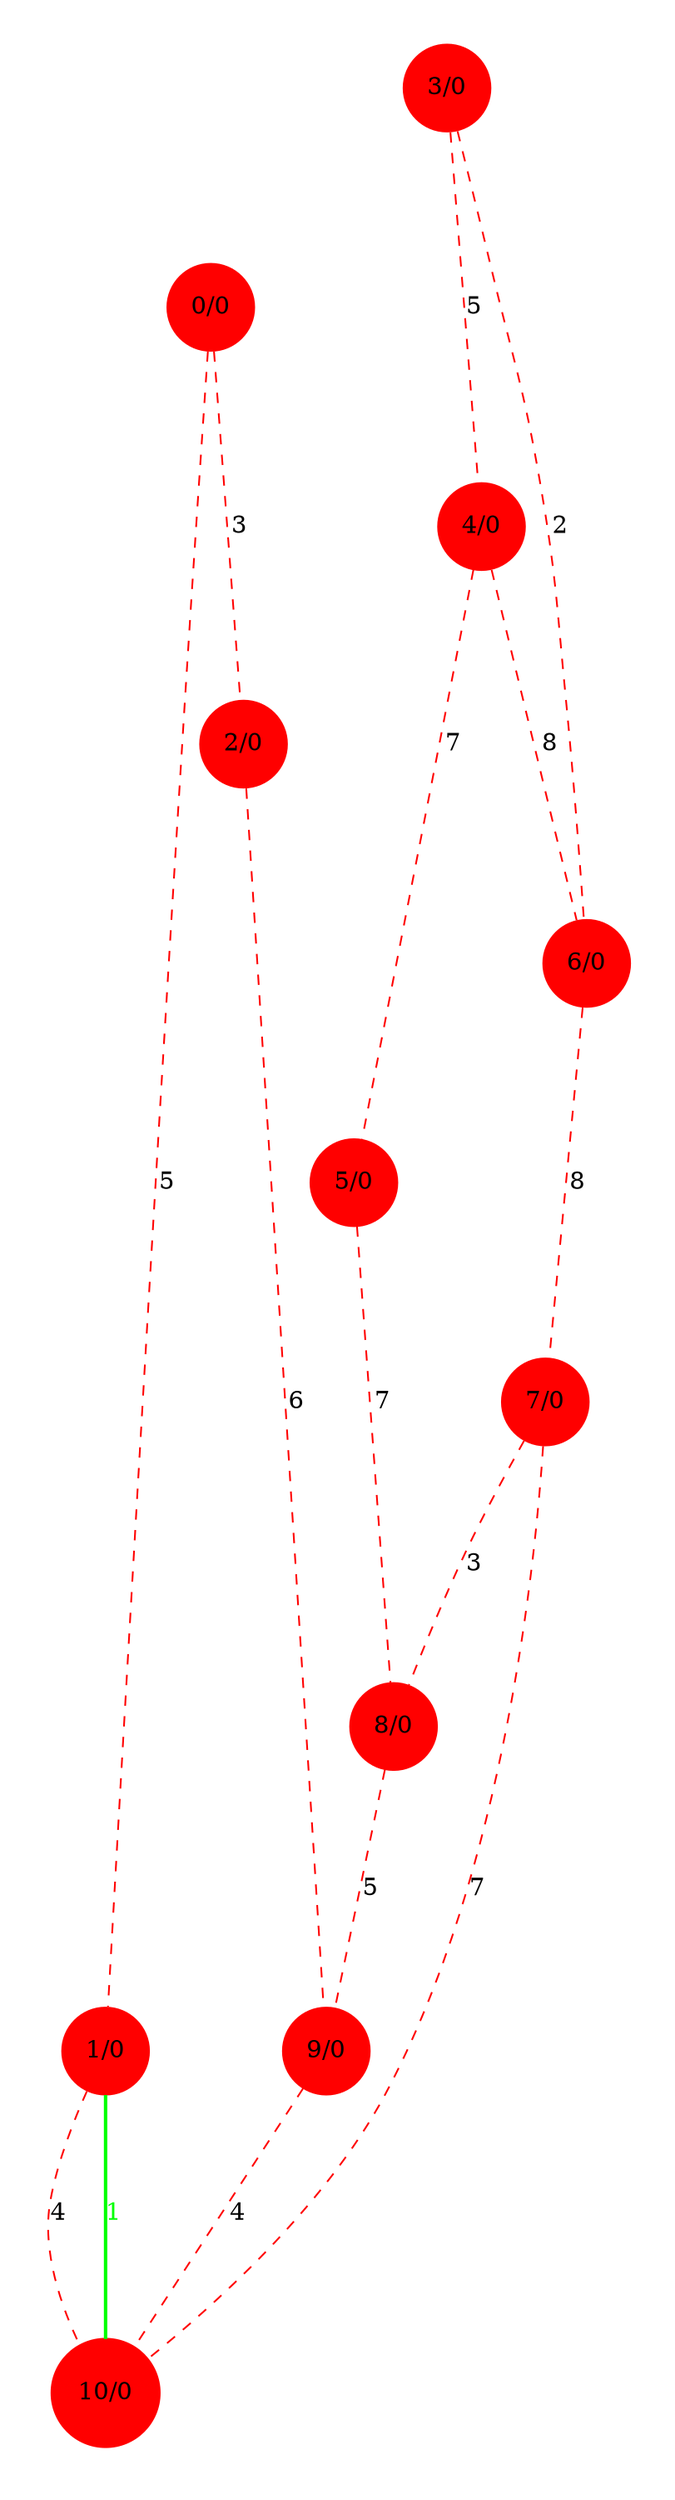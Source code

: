 graph G {
ratio=expand;
overlap=false;
size="20,20!";
0 [status=destroyed, style=filled, weight=0, color=red, Country="United States", id=0, pos="-74,40!", Longitude="-74.00597", label="0/0", shape=circle, Latitude="40.71427", type=normal, betweeness=0];
1 [status=destroyed, style=filled, weight=0, color=red, Country="United States", id=1, pos="-87,41!", Longitude="-87.65005", label="1/0", shape=circle, Latitude="41.85003", type=green, betweeness=0];
2 [status=destroyed, style=filled, weight=0, color=red, Country="United States", pos="-77,38!", Longitude="-77.03637", label="2/0", betweeness=0, shape=circle, Internal=1, Latitude="38.89511", type=normal, id=2];
3 [status=destroyed, style=filled, weight=0, color=red, Country="United States", pos="-122,47!", Longitude="-122.33207", label="3/0", betweeness=0, shape=circle, Internal=1, Latitude="47.60621", type=normal, id=3];
4 [status=destroyed, style=filled, weight=0, color=red, Country="United States", pos="-122,37!", Longitude="-122.03635", label="4/0", betweeness=0, shape=circle, Internal=1, Latitude="37.36883", type=normal, id=4];
5 [status=destroyed, style=filled, weight=0, color=red, Country="United States", pos="-118,34!", Longitude="-118.24368", label="5/0", betweeness=0, shape=circle, Internal=1, Latitude="34.05223", type=normal, id=5];
6 [status=destroyed, style=filled, weight=0, color=red, Country="United States", pos="-104,39!", Longitude="-104.9847", label="6/0", betweeness=0, shape=circle, Internal=1, Latitude="39.73915", type=normal, id=6];
7 [status=destroyed, style=filled, weight=0, color=red, Country="United States", pos="-94,39!", Longitude="-94.62746", label="7/0", betweeness=0, shape=circle, Internal=1, Latitude="39.11417", type=normal, id=7];
8 [status=destroyed, style=filled, weight=0, color=red, Country="United States", pos="-95,29!", Longitude="-95.36327", label="8/0", betweeness=0, shape=circle, Internal=1, Latitude="29.76328", type=normal, id=8];
9 [status=destroyed, style=filled, weight=0, color=red, Country="United States", pos="-84,33!", Longitude="-84.38798", label="9/0", betweeness=0, shape=circle, Internal=1, Latitude="33.749", type=normal, id=9];
10 [status=destroyed, style=filled, weight=0, color=red, Country="United States", pos="-86,39!", Longitude="-86.15804", label="10/0", betweeness=0, shape=circle, Internal=1, Latitude="39.76838", type=green, id=10];
0 -- 1  [LinkType="OC-192", status=destroyed, style=dashed, capacity=5, weight="0.02", color=red, labelfont=red, LinkNote=c, label=5, LinkLabel="OC-192c", key=0, type=normal];
0 -- 2  [LinkType="OC-192", status=destroyed, style=dashed, capacity=3, weight="0.0333333333333", color=red, labelfont=red, LinkNote=c, label=3, LinkLabel="OC-192c", key=0, type=normal];
1 -- 10  [LinkType="OC-192", status=destroyed, style=dashed, capacity=4, weight="0.025", color=red, labelfont=red, LinkNote=c, label=4, LinkLabel="OC-192c", key=0, type=normal];
1 -- 10  [splitted_edge=False, style=bold, key=1, demand=1, color=green, fontcolor=green, type=green, root_edge="(1, 10)", label=1];
2 -- 9  [LinkType="OC-192", status=destroyed, style=dashed, capacity=6, weight="0.0166666666667", color=red, labelfont=red, LinkNote=c, label=6, LinkLabel="OC-192c", key=0, type=normal];
3 -- 4  [LinkType="OC-192", status=destroyed, style=dashed, capacity=5, weight="0.02", color=red, labelfont=red, LinkNote=c, label=5, LinkLabel="OC-192c", key=0, type=normal];
3 -- 6  [LinkType="OC-192", status=destroyed, style=dashed, capacity=2, weight="0.05", color=red, labelfont=red, LinkNote=c, label=2, LinkLabel="OC-192c", key=0, type=normal];
4 -- 5  [LinkType="OC-192", status=destroyed, style=dashed, capacity=7, weight="0.0142857142857", color=red, labelfont=red, LinkNote=c, label=7, LinkLabel="OC-192c", key=0, type=normal];
4 -- 6  [LinkType="OC-192", status=destroyed, style=dashed, capacity=8, weight="0.0125", color=red, labelfont=red, LinkNote=c, label=8, LinkLabel="OC-192c", key=0, type=normal];
5 -- 8  [LinkType="OC-192", status=destroyed, style=dashed, capacity=7, weight="0.0142857142857", color=red, labelfont=red, LinkNote=c, label=7, LinkLabel="OC-192c", key=0, type=normal];
6 -- 7  [LinkType="OC-192", status=destroyed, style=dashed, capacity=8, weight="0.0125", color=red, labelfont=red, LinkNote=c, label=8, LinkLabel="OC-192c", key=0, type=normal];
7 -- 8  [LinkType="OC-192", status=destroyed, style=dashed, capacity=3, weight="0.0333333333333", color=red, labelfont=red, LinkNote=c, label=3, LinkLabel="OC-192c", key=0, type=normal];
7 -- 10  [LinkType="OC-192", status=destroyed, style=dashed, capacity=7, weight="0.0142857142857", color=red, labelfont=red, LinkNote=c, label=7, LinkLabel="OC-192c", key=0, type=normal];
8 -- 9  [LinkType="OC-192", status=destroyed, style=dashed, capacity=5, weight="0.02", color=red, labelfont=red, LinkNote=c, label=5, LinkLabel="OC-192c", key=0, type=normal];
9 -- 10  [LinkType="OC-192", status=destroyed, style=dashed, capacity=4, weight="0.025", color=red, labelfont=red, LinkNote=c, label=4, LinkLabel="OC-192c", key=0, type=normal];
}
